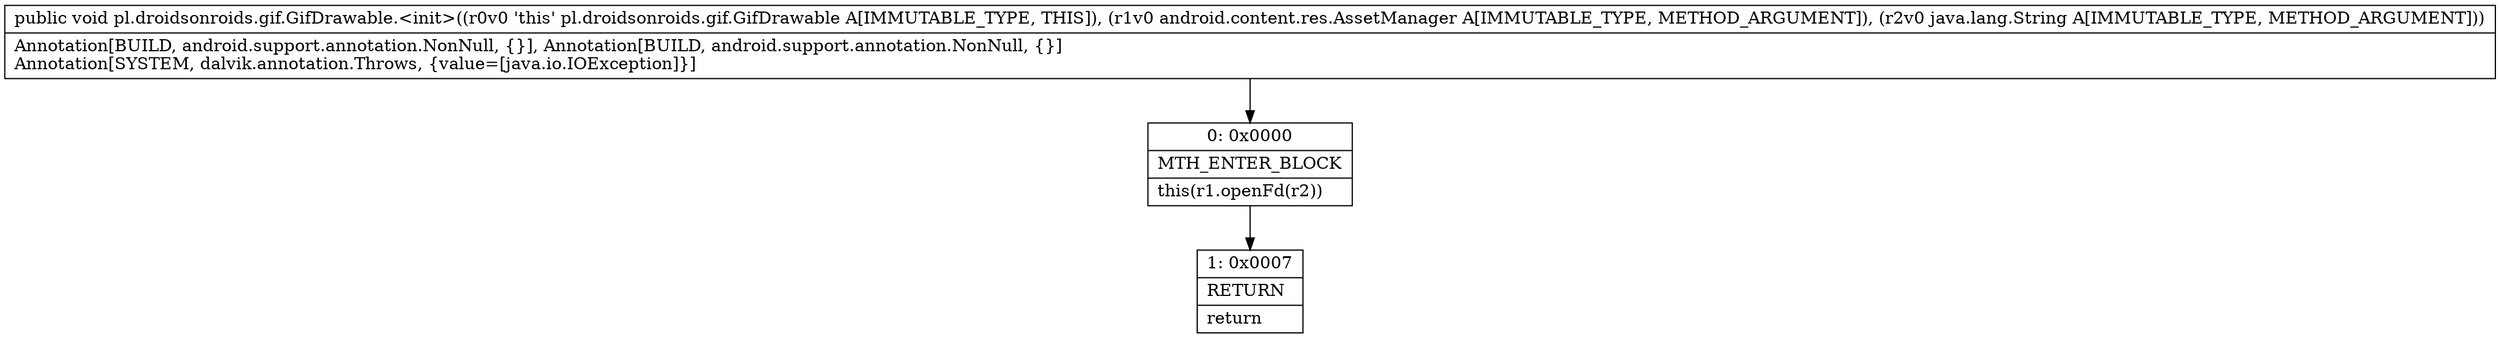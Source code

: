 digraph "CFG forpl.droidsonroids.gif.GifDrawable.\<init\>(Landroid\/content\/res\/AssetManager;Ljava\/lang\/String;)V" {
Node_0 [shape=record,label="{0\:\ 0x0000|MTH_ENTER_BLOCK\l|this(r1.openFd(r2))\l}"];
Node_1 [shape=record,label="{1\:\ 0x0007|RETURN\l|return\l}"];
MethodNode[shape=record,label="{public void pl.droidsonroids.gif.GifDrawable.\<init\>((r0v0 'this' pl.droidsonroids.gif.GifDrawable A[IMMUTABLE_TYPE, THIS]), (r1v0 android.content.res.AssetManager A[IMMUTABLE_TYPE, METHOD_ARGUMENT]), (r2v0 java.lang.String A[IMMUTABLE_TYPE, METHOD_ARGUMENT]))  | Annotation[BUILD, android.support.annotation.NonNull, \{\}], Annotation[BUILD, android.support.annotation.NonNull, \{\}]\lAnnotation[SYSTEM, dalvik.annotation.Throws, \{value=[java.io.IOException]\}]\l}"];
MethodNode -> Node_0;
Node_0 -> Node_1;
}

